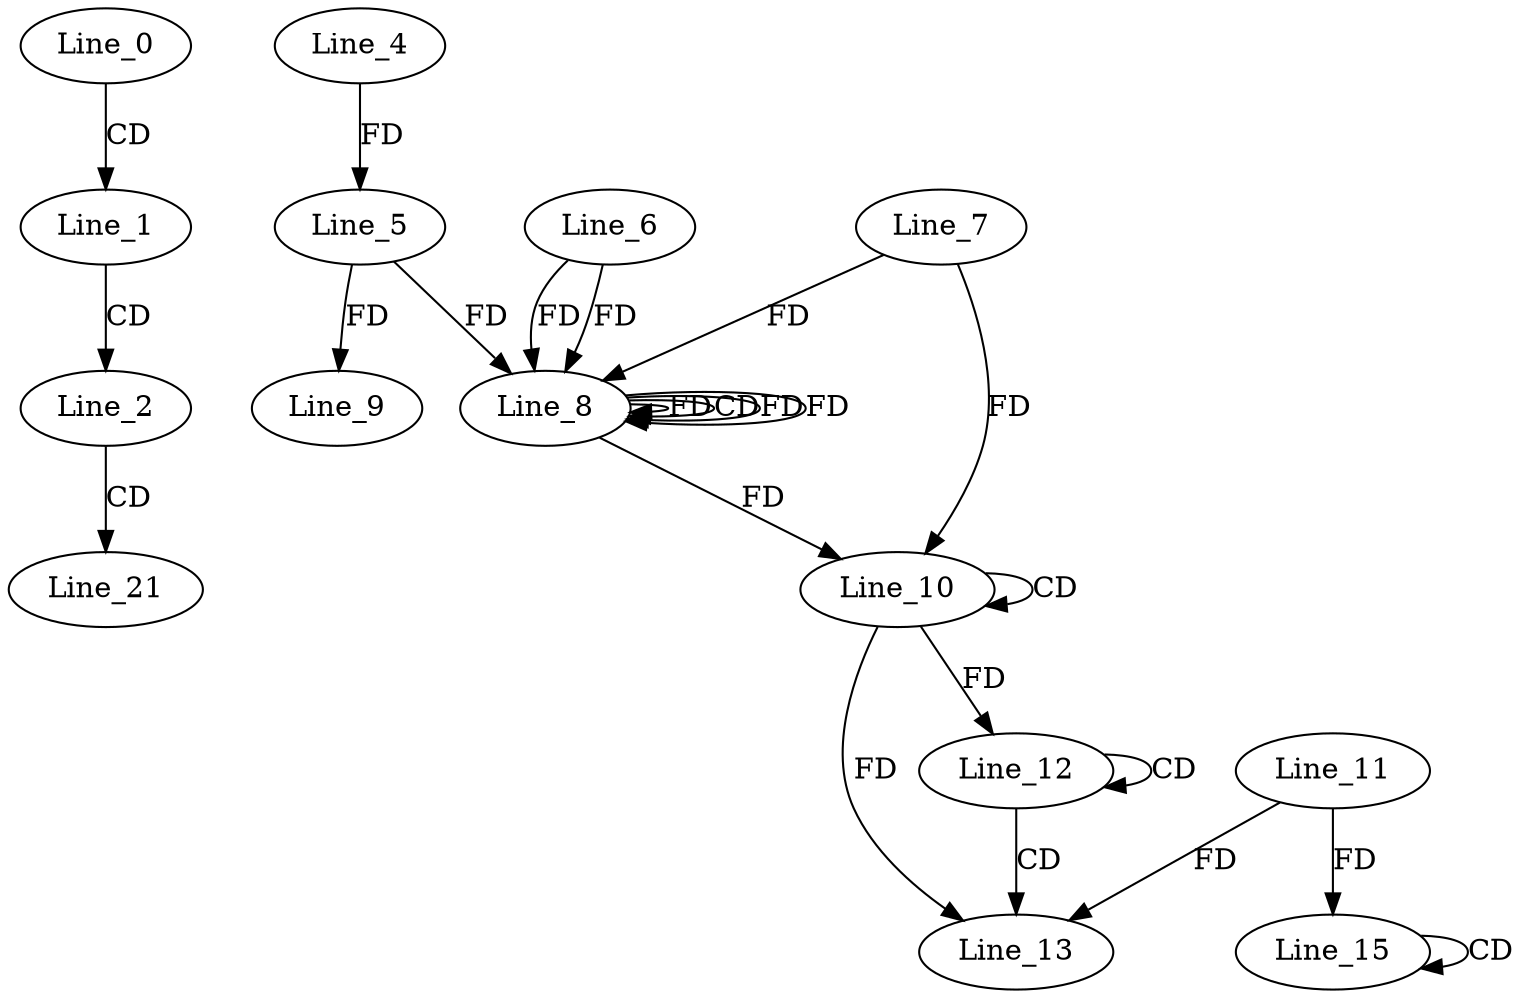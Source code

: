 digraph G {
  Line_0;
  Line_1;
  Line_2;
  Line_4;
  Line_5;
  Line_8;
  Line_6;
  Line_8;
  Line_5;
  Line_8;
  Line_8;
  Line_7;
  Line_8;
  Line_9;
  Line_10;
  Line_10;
  Line_12;
  Line_12;
  Line_13;
  Line_11;
  Line_13;
  Line_15;
  Line_15;
  Line_21;
  Line_0 -> Line_1 [ label="CD" ];
  Line_1 -> Line_2 [ label="CD" ];
  Line_4 -> Line_5 [ label="FD" ];
  Line_8 -> Line_8 [ label="FD" ];
  Line_6 -> Line_8 [ label="FD" ];
  Line_5 -> Line_8 [ label="FD" ];
  Line_8 -> Line_8 [ label="CD" ];
  Line_8 -> Line_8 [ label="FD" ];
  Line_7 -> Line_8 [ label="FD" ];
  Line_8 -> Line_8 [ label="FD" ];
  Line_6 -> Line_8 [ label="FD" ];
  Line_5 -> Line_9 [ label="FD" ];
  Line_10 -> Line_10 [ label="CD" ];
  Line_8 -> Line_10 [ label="FD" ];
  Line_7 -> Line_10 [ label="FD" ];
  Line_12 -> Line_12 [ label="CD" ];
  Line_10 -> Line_12 [ label="FD" ];
  Line_12 -> Line_13 [ label="CD" ];
  Line_11 -> Line_13 [ label="FD" ];
  Line_10 -> Line_13 [ label="FD" ];
  Line_15 -> Line_15 [ label="CD" ];
  Line_11 -> Line_15 [ label="FD" ];
  Line_2 -> Line_21 [ label="CD" ];
}

